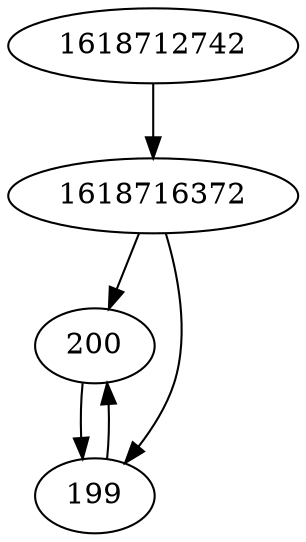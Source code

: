 strict digraph  {
200;
1618716372;
1618712742;
199;
200 -> 199;
1618716372 -> 199;
1618716372 -> 200;
1618712742 -> 1618716372;
199 -> 200;
}
